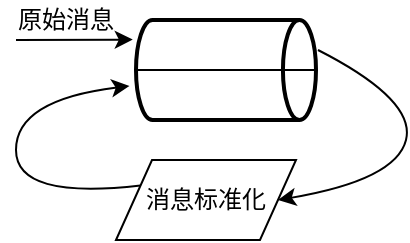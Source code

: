 <mxfile version="11.0.9" type="github"><diagram id="9rWtBTdzsgSmw_8GD8X4" name="Page-1"><mxGraphModel dx="1278" dy="550" grid="1" gridSize="10" guides="1" tooltips="1" connect="1" arrows="1" fold="1" page="1" pageScale="1" pageWidth="827" pageHeight="1169" math="0" shadow="0"><root><mxCell id="0"/><mxCell id="1" parent="0"/><mxCell id="7IMhk76XMN1lTcPp5SoK-3" value="" style="group" vertex="1" connectable="0" parent="1"><mxGeometry x="90" y="150" width="90" height="50" as="geometry"/></mxCell><mxCell id="7IMhk76XMN1lTcPp5SoK-1" value="" style="strokeWidth=2;html=1;shape=mxgraph.flowchart.direct_data;whiteSpace=wrap;" vertex="1" parent="7IMhk76XMN1lTcPp5SoK-3"><mxGeometry width="90" height="50" as="geometry"/></mxCell><mxCell id="7IMhk76XMN1lTcPp5SoK-2" value="" style="endArrow=none;html=1;exitX=0;exitY=0.5;exitDx=0;exitDy=0;exitPerimeter=0;entryX=1;entryY=0.5;entryDx=0;entryDy=0;entryPerimeter=0;" edge="1" parent="7IMhk76XMN1lTcPp5SoK-3" source="7IMhk76XMN1lTcPp5SoK-1" target="7IMhk76XMN1lTcPp5SoK-1"><mxGeometry width="50" height="50" relative="1" as="geometry"><mxPoint x="-22.5" y="200" as="sourcePoint"/><mxPoint x="67.5" y="25" as="targetPoint"/></mxGeometry></mxCell><mxCell id="7IMhk76XMN1lTcPp5SoK-5" value="消息标准化" style="shape=parallelogram;perimeter=parallelogramPerimeter;whiteSpace=wrap;html=1;" vertex="1" parent="1"><mxGeometry x="80" y="220" width="90" height="40" as="geometry"/></mxCell><mxCell id="7IMhk76XMN1lTcPp5SoK-6" value="" style="endArrow=classic;html=1;entryX=-0.018;entryY=0.196;entryDx=0;entryDy=0;entryPerimeter=0;" edge="1" parent="1" target="7IMhk76XMN1lTcPp5SoK-1"><mxGeometry width="50" height="50" relative="1" as="geometry"><mxPoint x="30" y="160" as="sourcePoint"/><mxPoint x="60" y="150" as="targetPoint"/></mxGeometry></mxCell><mxCell id="7IMhk76XMN1lTcPp5SoK-7" value="原始消息" style="text;html=1;strokeColor=none;fillColor=none;align=center;verticalAlign=middle;whiteSpace=wrap;rounded=0;" vertex="1" parent="1"><mxGeometry x="30" y="140" width="50" height="20" as="geometry"/></mxCell><mxCell id="7IMhk76XMN1lTcPp5SoK-8" value="" style="curved=1;endArrow=classic;html=1;entryX=1;entryY=0.5;entryDx=0;entryDy=0;" edge="1" parent="1" target="7IMhk76XMN1lTcPp5SoK-5"><mxGeometry width="50" height="50" relative="1" as="geometry"><mxPoint x="181" y="165" as="sourcePoint"/><mxPoint x="260" y="230" as="targetPoint"/><Array as="points"><mxPoint x="230" y="190"/><mxPoint x="220" y="230"/></Array></mxGeometry></mxCell><mxCell id="7IMhk76XMN1lTcPp5SoK-9" value="" style="curved=1;endArrow=classic;html=1;exitX=0;exitY=0.25;exitDx=0;exitDy=0;entryX=-0.036;entryY=0.66;entryDx=0;entryDy=0;entryPerimeter=0;" edge="1" parent="1" source="7IMhk76XMN1lTcPp5SoK-5" target="7IMhk76XMN1lTcPp5SoK-1"><mxGeometry width="50" height="50" relative="1" as="geometry"><mxPoint x="10" y="270" as="sourcePoint"/><mxPoint x="60" y="220" as="targetPoint"/><Array as="points"><mxPoint x="30" y="240"/><mxPoint x="30" y="190"/></Array></mxGeometry></mxCell></root></mxGraphModel></diagram></mxfile>